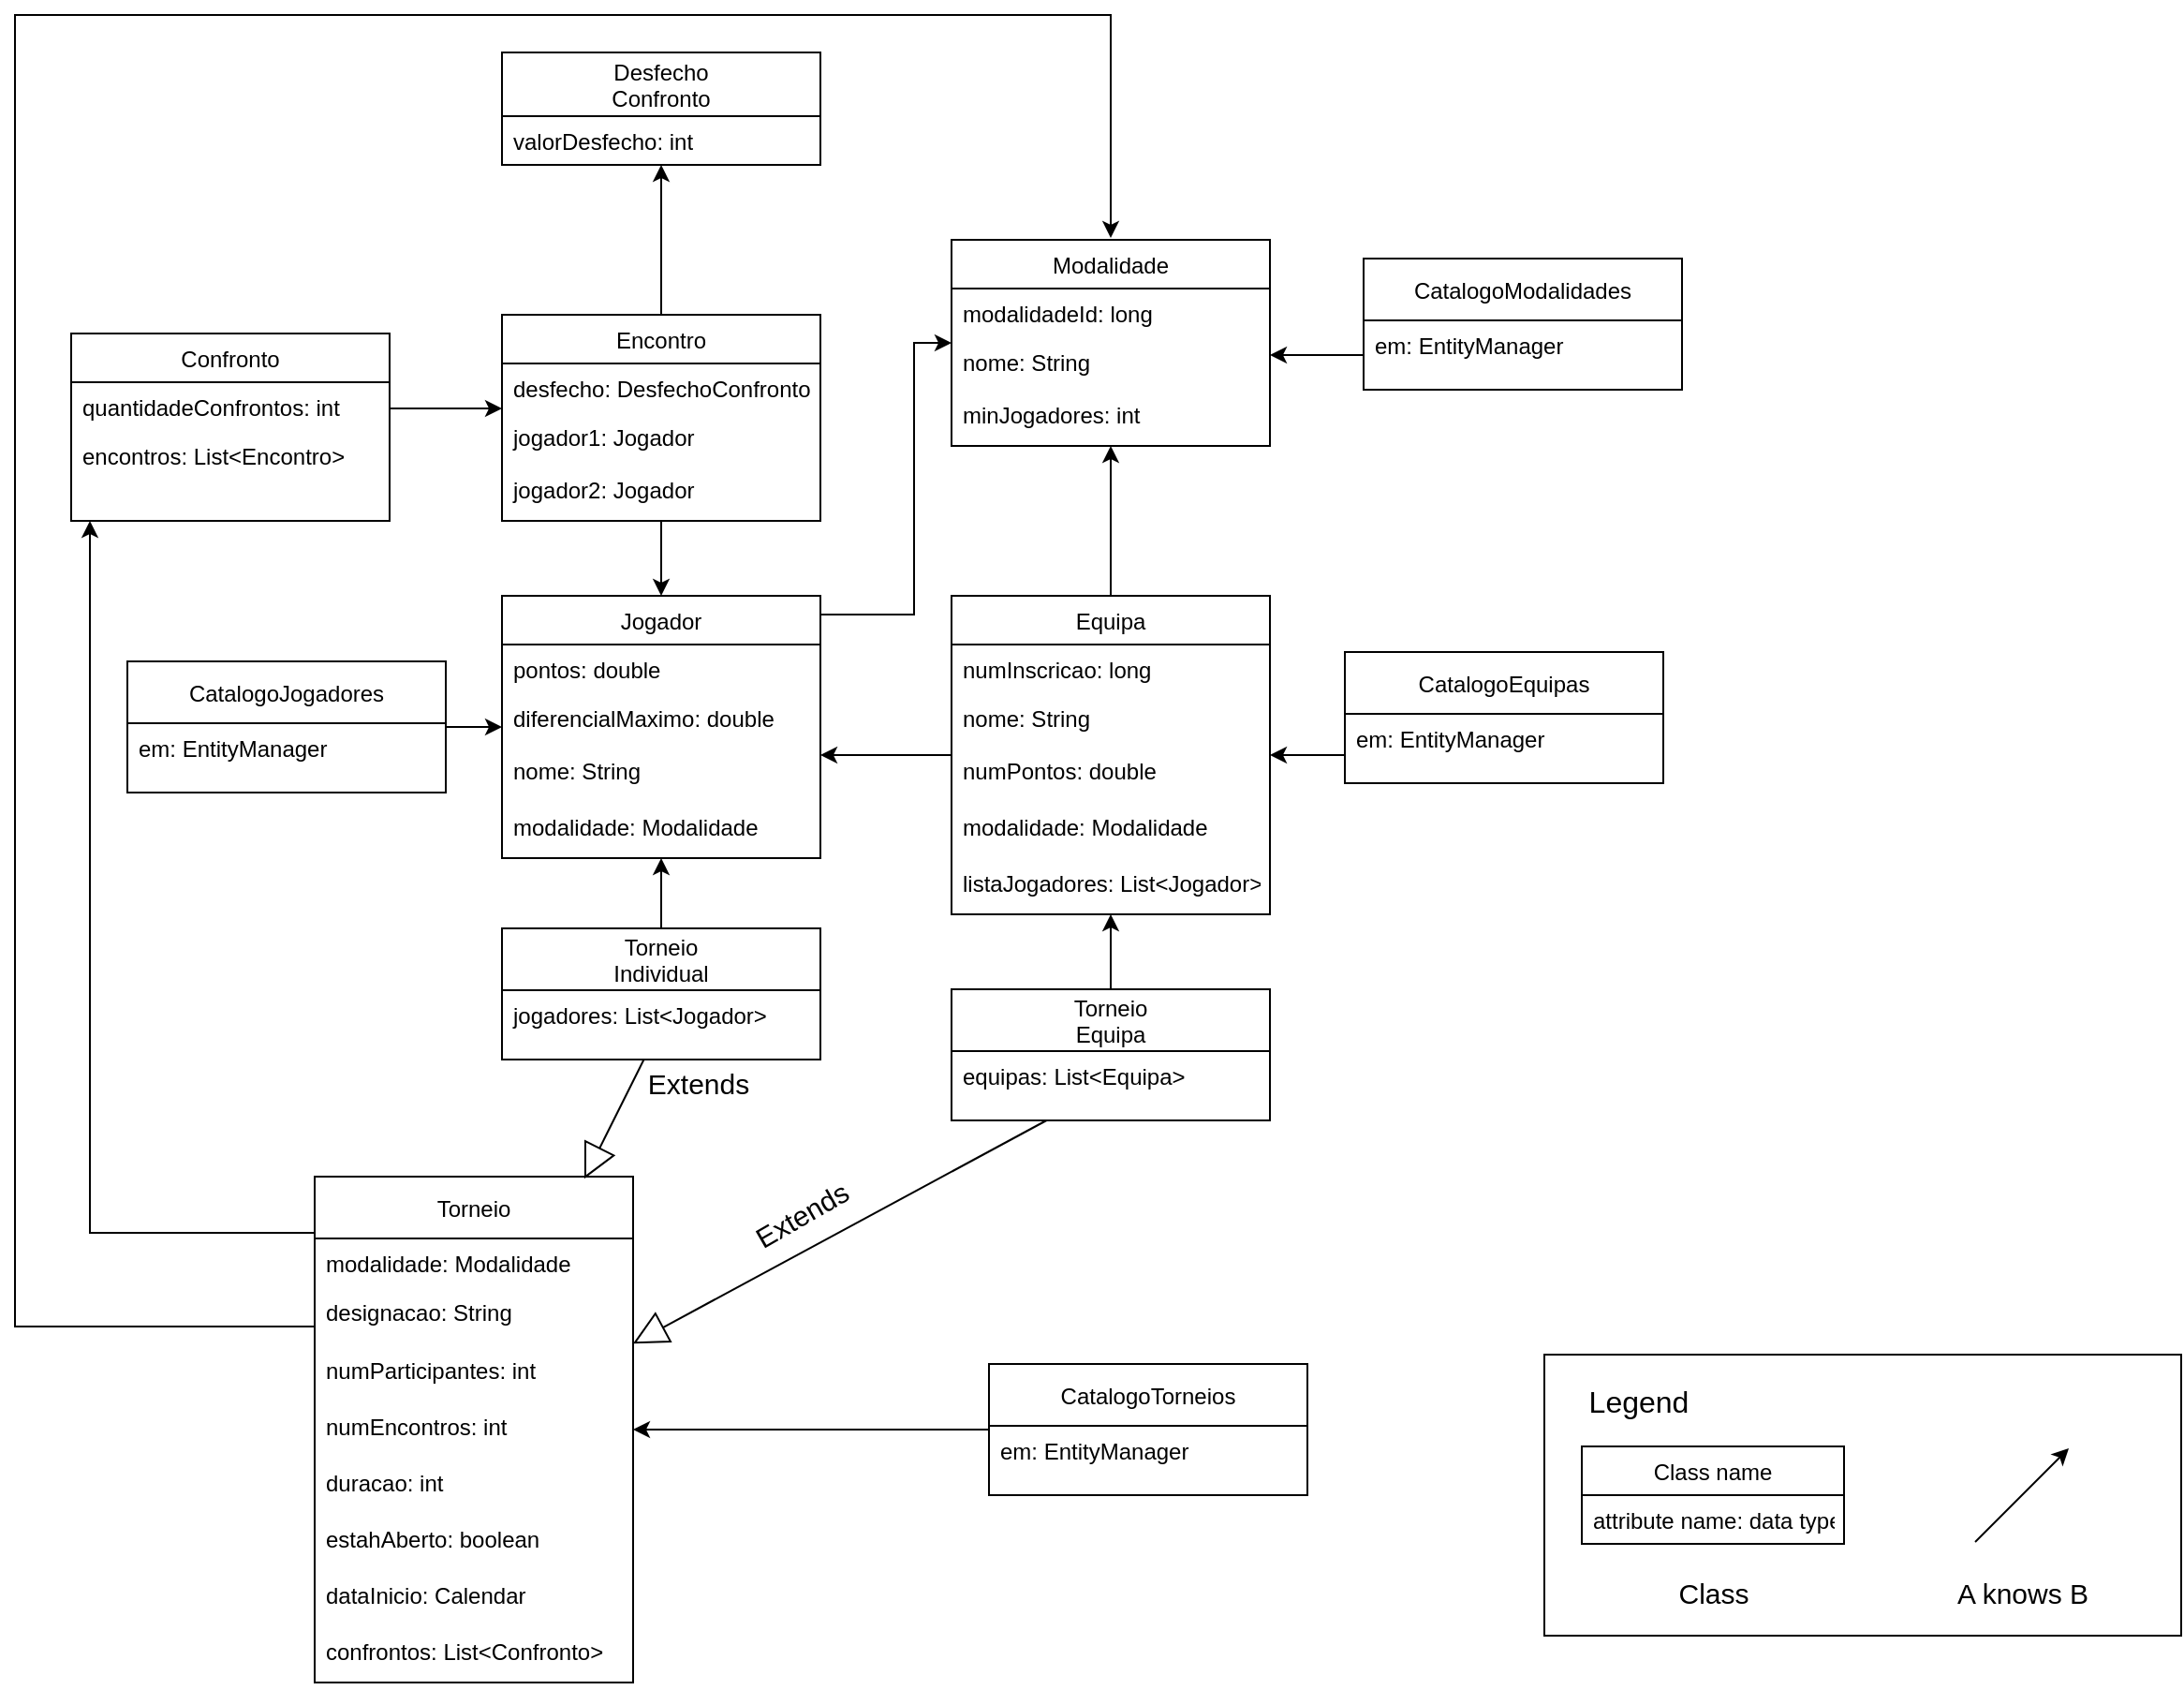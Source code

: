 <mxfile version="12.2.2" type="device" pages="1"><diagram id="XiVN4Au1l-3aV5AUfQ8f" name="Page-1"><mxGraphModel dx="2847" dy="1730" grid="1" gridSize="10" guides="1" tooltips="1" connect="1" arrows="1" fold="1" page="1" pageScale="1" pageWidth="827" pageHeight="1169" math="0" shadow="0"><root><mxCell id="0"/><mxCell id="1" parent="0"/><mxCell id="GoJg2HWxyCZba-szuBlO-3" value="Confronto" style="swimlane;fontStyle=0;childLayout=stackLayout;horizontal=1;startSize=26;fillColor=none;horizontalStack=0;resizeParent=1;resizeParentMax=0;resizeLast=0;collapsible=1;marginBottom=0;" parent="1" vertex="1"><mxGeometry x="40" y="210" width="170" height="100" as="geometry"><mxRectangle x="70" y="50" width="90" height="26" as="alternateBounds"/></mxGeometry></mxCell><mxCell id="GoJg2HWxyCZba-szuBlO-5" value="quantidadeConfrontos: int" style="text;strokeColor=none;fillColor=none;align=left;verticalAlign=top;spacingLeft=4;spacingRight=4;overflow=hidden;rotatable=0;points=[[0,0.5],[1,0.5]];portConstraint=eastwest;" parent="GoJg2HWxyCZba-szuBlO-3" vertex="1"><mxGeometry y="26" width="170" height="26" as="geometry"/></mxCell><mxCell id="GoJg2HWxyCZba-szuBlO-6" value="encontros: List&lt;Encontro&gt;" style="text;strokeColor=none;fillColor=none;align=left;verticalAlign=top;spacingLeft=4;spacingRight=4;overflow=hidden;rotatable=0;points=[[0,0.5],[1,0.5]];portConstraint=eastwest;" parent="GoJg2HWxyCZba-szuBlO-3" vertex="1"><mxGeometry y="52" width="170" height="48" as="geometry"/></mxCell><mxCell id="GoJg2HWxyCZba-szuBlO-61" style="edgeStyle=orthogonalEdgeStyle;rounded=0;comic=0;orthogonalLoop=1;jettySize=auto;html=1;" parent="1" source="GoJg2HWxyCZba-szuBlO-8" target="GoJg2HWxyCZba-szuBlO-20" edge="1"><mxGeometry relative="1" as="geometry"/></mxCell><mxCell id="GoJg2HWxyCZba-szuBlO-63" style="edgeStyle=orthogonalEdgeStyle;rounded=0;comic=0;orthogonalLoop=1;jettySize=auto;html=1;" parent="1" source="GoJg2HWxyCZba-szuBlO-8" target="GoJg2HWxyCZba-szuBlO-11" edge="1"><mxGeometry relative="1" as="geometry"/></mxCell><mxCell id="GoJg2HWxyCZba-szuBlO-8" value="Encontro" style="swimlane;fontStyle=0;childLayout=stackLayout;horizontal=1;startSize=26;fillColor=none;horizontalStack=0;resizeParent=1;resizeParentMax=0;resizeLast=0;collapsible=1;marginBottom=0;" parent="1" vertex="1"><mxGeometry x="270" y="200" width="170" height="110" as="geometry"><mxRectangle x="70" y="50" width="90" height="26" as="alternateBounds"/></mxGeometry></mxCell><mxCell id="GoJg2HWxyCZba-szuBlO-9" value="desfecho: DesfechoConfronto" style="text;strokeColor=none;fillColor=none;align=left;verticalAlign=top;spacingLeft=4;spacingRight=4;overflow=hidden;rotatable=0;points=[[0,0.5],[1,0.5]];portConstraint=eastwest;" parent="GoJg2HWxyCZba-szuBlO-8" vertex="1"><mxGeometry y="26" width="170" height="26" as="geometry"/></mxCell><mxCell id="GoJg2HWxyCZba-szuBlO-10" value="jogador1: Jogador" style="text;strokeColor=none;fillColor=none;align=left;verticalAlign=top;spacingLeft=4;spacingRight=4;overflow=hidden;rotatable=0;points=[[0,0.5],[1,0.5]];portConstraint=eastwest;" parent="GoJg2HWxyCZba-szuBlO-8" vertex="1"><mxGeometry y="52" width="170" height="28" as="geometry"/></mxCell><mxCell id="y0goqzu2pzpsVDNT2wr9-2" value="jogador2: Jogador" style="text;strokeColor=none;fillColor=none;align=left;verticalAlign=top;spacingLeft=4;spacingRight=4;overflow=hidden;rotatable=0;points=[[0,0.5],[1,0.5]];portConstraint=eastwest;" parent="GoJg2HWxyCZba-szuBlO-8" vertex="1"><mxGeometry y="80" width="170" height="30" as="geometry"/></mxCell><mxCell id="GoJg2HWxyCZba-szuBlO-66" style="edgeStyle=orthogonalEdgeStyle;rounded=0;comic=0;orthogonalLoop=1;jettySize=auto;html=1;" parent="1" source="GoJg2HWxyCZba-szuBlO-11" target="GoJg2HWxyCZba-szuBlO-26" edge="1"><mxGeometry relative="1" as="geometry"><Array as="points"><mxPoint x="490" y="360"/><mxPoint x="490" y="215"/></Array></mxGeometry></mxCell><mxCell id="GoJg2HWxyCZba-szuBlO-11" value="Jogador" style="swimlane;fontStyle=0;childLayout=stackLayout;horizontal=1;startSize=26;fillColor=none;horizontalStack=0;resizeParent=1;resizeParentMax=0;resizeLast=0;collapsible=1;marginBottom=0;" parent="1" vertex="1"><mxGeometry x="270" y="350" width="170" height="140" as="geometry"><mxRectangle x="70" y="50" width="90" height="26" as="alternateBounds"/></mxGeometry></mxCell><mxCell id="GoJg2HWxyCZba-szuBlO-12" value="pontos: double" style="text;strokeColor=none;fillColor=none;align=left;verticalAlign=top;spacingLeft=4;spacingRight=4;overflow=hidden;rotatable=0;points=[[0,0.5],[1,0.5]];portConstraint=eastwest;" parent="GoJg2HWxyCZba-szuBlO-11" vertex="1"><mxGeometry y="26" width="170" height="26" as="geometry"/></mxCell><mxCell id="GoJg2HWxyCZba-szuBlO-13" value="diferencialMaximo: double" style="text;strokeColor=none;fillColor=none;align=left;verticalAlign=top;spacingLeft=4;spacingRight=4;overflow=hidden;rotatable=0;points=[[0,0.5],[1,0.5]];portConstraint=eastwest;" parent="GoJg2HWxyCZba-szuBlO-11" vertex="1"><mxGeometry y="52" width="170" height="28" as="geometry"/></mxCell><mxCell id="y0goqzu2pzpsVDNT2wr9-7" value="nome: String" style="text;strokeColor=none;fillColor=none;align=left;verticalAlign=top;spacingLeft=4;spacingRight=4;overflow=hidden;rotatable=0;points=[[0,0.5],[1,0.5]];portConstraint=eastwest;" parent="GoJg2HWxyCZba-szuBlO-11" vertex="1"><mxGeometry y="80" width="170" height="30" as="geometry"/></mxCell><mxCell id="y0goqzu2pzpsVDNT2wr9-6" value="modalidade: Modalidade" style="text;strokeColor=none;fillColor=none;align=left;verticalAlign=top;spacingLeft=4;spacingRight=4;overflow=hidden;rotatable=0;points=[[0,0.5],[1,0.5]];portConstraint=eastwest;" parent="GoJg2HWxyCZba-szuBlO-11" vertex="1"><mxGeometry y="110" width="170" height="30" as="geometry"/></mxCell><mxCell id="GoJg2HWxyCZba-szuBlO-60" style="edgeStyle=orthogonalEdgeStyle;rounded=0;comic=0;orthogonalLoop=1;jettySize=auto;html=1;" parent="1" source="GoJg2HWxyCZba-szuBlO-14" target="GoJg2HWxyCZba-szuBlO-11" edge="1"><mxGeometry relative="1" as="geometry"/></mxCell><mxCell id="GoJg2HWxyCZba-szuBlO-14" value="Torneio&#10;Individual" style="swimlane;fontStyle=0;childLayout=stackLayout;horizontal=1;startSize=33;fillColor=none;horizontalStack=0;resizeParent=1;resizeParentMax=0;resizeLast=0;collapsible=1;marginBottom=0;" parent="1" vertex="1"><mxGeometry x="270" y="527.5" width="170" height="70" as="geometry"><mxRectangle x="70" y="50" width="90" height="26" as="alternateBounds"/></mxGeometry></mxCell><mxCell id="GoJg2HWxyCZba-szuBlO-16" value="jogadores: List&lt;Jogador&gt;" style="text;strokeColor=none;fillColor=none;align=left;verticalAlign=top;spacingLeft=4;spacingRight=4;overflow=hidden;rotatable=0;points=[[0,0.5],[1,0.5]];portConstraint=eastwest;" parent="GoJg2HWxyCZba-szuBlO-14" vertex="1"><mxGeometry y="33" width="170" height="37" as="geometry"/></mxCell><mxCell id="GoJg2HWxyCZba-szuBlO-20" value="Desfecho&#10;Confronto" style="swimlane;fontStyle=0;childLayout=stackLayout;horizontal=1;startSize=34;fillColor=none;horizontalStack=0;resizeParent=1;resizeParentMax=0;resizeLast=0;collapsible=1;marginBottom=0;" parent="1" vertex="1"><mxGeometry x="270" y="60" width="170" height="60" as="geometry"><mxRectangle x="70" y="50" width="90" height="26" as="alternateBounds"/></mxGeometry></mxCell><mxCell id="GoJg2HWxyCZba-szuBlO-21" value="valorDesfecho: int" style="text;strokeColor=none;fillColor=none;align=left;verticalAlign=top;spacingLeft=4;spacingRight=4;overflow=hidden;rotatable=0;points=[[0,0.5],[1,0.5]];portConstraint=eastwest;" parent="GoJg2HWxyCZba-szuBlO-20" vertex="1"><mxGeometry y="34" width="170" height="26" as="geometry"/></mxCell><mxCell id="GoJg2HWxyCZba-szuBlO-57" style="edgeStyle=orthogonalEdgeStyle;rounded=0;comic=0;orthogonalLoop=1;jettySize=auto;html=1;" parent="1" source="GoJg2HWxyCZba-szuBlO-23" target="GoJg2HWxyCZba-szuBlO-11" edge="1"><mxGeometry relative="1" as="geometry"><Array as="points"><mxPoint x="460" y="435"/><mxPoint x="460" y="435"/></Array></mxGeometry></mxCell><mxCell id="GoJg2HWxyCZba-szuBlO-58" style="edgeStyle=orthogonalEdgeStyle;rounded=0;comic=0;orthogonalLoop=1;jettySize=auto;html=1;" parent="1" source="GoJg2HWxyCZba-szuBlO-23" target="GoJg2HWxyCZba-szuBlO-26" edge="1"><mxGeometry relative="1" as="geometry"/></mxCell><mxCell id="GoJg2HWxyCZba-szuBlO-23" value="Equipa" style="swimlane;fontStyle=0;childLayout=stackLayout;horizontal=1;startSize=26;fillColor=none;horizontalStack=0;resizeParent=1;resizeParentMax=0;resizeLast=0;collapsible=1;marginBottom=0;" parent="1" vertex="1"><mxGeometry x="510" y="350" width="170" height="170" as="geometry"><mxRectangle x="70" y="50" width="90" height="26" as="alternateBounds"/></mxGeometry></mxCell><mxCell id="GoJg2HWxyCZba-szuBlO-24" value="numInscricao: long" style="text;strokeColor=none;fillColor=none;align=left;verticalAlign=top;spacingLeft=4;spacingRight=4;overflow=hidden;rotatable=0;points=[[0,0.5],[1,0.5]];portConstraint=eastwest;" parent="GoJg2HWxyCZba-szuBlO-23" vertex="1"><mxGeometry y="26" width="170" height="26" as="geometry"/></mxCell><mxCell id="GoJg2HWxyCZba-szuBlO-25" value="nome: String" style="text;strokeColor=none;fillColor=none;align=left;verticalAlign=top;spacingLeft=4;spacingRight=4;overflow=hidden;rotatable=0;points=[[0,0.5],[1,0.5]];portConstraint=eastwest;" parent="GoJg2HWxyCZba-szuBlO-23" vertex="1"><mxGeometry y="52" width="170" height="28" as="geometry"/></mxCell><mxCell id="y0goqzu2pzpsVDNT2wr9-9" value="numPontos: double" style="text;strokeColor=none;fillColor=none;align=left;verticalAlign=top;spacingLeft=4;spacingRight=4;overflow=hidden;rotatable=0;points=[[0,0.5],[1,0.5]];portConstraint=eastwest;" parent="GoJg2HWxyCZba-szuBlO-23" vertex="1"><mxGeometry y="80" width="170" height="30" as="geometry"/></mxCell><mxCell id="y0goqzu2pzpsVDNT2wr9-11" value="modalidade: Modalidade" style="text;strokeColor=none;fillColor=none;align=left;verticalAlign=top;spacingLeft=4;spacingRight=4;overflow=hidden;rotatable=0;points=[[0,0.5],[1,0.5]];portConstraint=eastwest;" parent="GoJg2HWxyCZba-szuBlO-23" vertex="1"><mxGeometry y="110" width="170" height="30" as="geometry"/></mxCell><mxCell id="y0goqzu2pzpsVDNT2wr9-10" value="listaJogadores: List&lt;Jogador&gt;" style="text;strokeColor=none;fillColor=none;align=left;verticalAlign=top;spacingLeft=4;spacingRight=4;overflow=hidden;rotatable=0;points=[[0,0.5],[1,0.5]];portConstraint=eastwest;" parent="GoJg2HWxyCZba-szuBlO-23" vertex="1"><mxGeometry y="140" width="170" height="30" as="geometry"/></mxCell><mxCell id="GoJg2HWxyCZba-szuBlO-26" value="Modalidade" style="swimlane;fontStyle=0;childLayout=stackLayout;horizontal=1;startSize=26;fillColor=none;horizontalStack=0;resizeParent=1;resizeParentMax=0;resizeLast=0;collapsible=1;marginBottom=0;" parent="1" vertex="1"><mxGeometry x="510" y="160" width="170" height="110" as="geometry"><mxRectangle x="70" y="50" width="90" height="26" as="alternateBounds"/></mxGeometry></mxCell><mxCell id="GoJg2HWxyCZba-szuBlO-27" value="modalidadeId: long" style="text;strokeColor=none;fillColor=none;align=left;verticalAlign=top;spacingLeft=4;spacingRight=4;overflow=hidden;rotatable=0;points=[[0,0.5],[1,0.5]];portConstraint=eastwest;" parent="GoJg2HWxyCZba-szuBlO-26" vertex="1"><mxGeometry y="26" width="170" height="26" as="geometry"/></mxCell><mxCell id="GoJg2HWxyCZba-szuBlO-28" value="nome: String" style="text;strokeColor=none;fillColor=none;align=left;verticalAlign=top;spacingLeft=4;spacingRight=4;overflow=hidden;rotatable=0;points=[[0,0.5],[1,0.5]];portConstraint=eastwest;" parent="GoJg2HWxyCZba-szuBlO-26" vertex="1"><mxGeometry y="52" width="170" height="28" as="geometry"/></mxCell><mxCell id="y0goqzu2pzpsVDNT2wr9-3" value="minJogadores: int" style="text;strokeColor=none;fillColor=none;align=left;verticalAlign=top;spacingLeft=4;spacingRight=4;overflow=hidden;rotatable=0;points=[[0,0.5],[1,0.5]];portConstraint=eastwest;" parent="GoJg2HWxyCZba-szuBlO-26" vertex="1"><mxGeometry y="80" width="170" height="30" as="geometry"/></mxCell><mxCell id="GoJg2HWxyCZba-szuBlO-59" style="edgeStyle=orthogonalEdgeStyle;rounded=0;comic=0;orthogonalLoop=1;jettySize=auto;html=1;" parent="1" source="GoJg2HWxyCZba-szuBlO-29" target="GoJg2HWxyCZba-szuBlO-23" edge="1"><mxGeometry relative="1" as="geometry"/></mxCell><mxCell id="GoJg2HWxyCZba-szuBlO-29" value="Torneio&#10;Equipa" style="swimlane;fontStyle=0;childLayout=stackLayout;horizontal=1;startSize=33;fillColor=none;horizontalStack=0;resizeParent=1;resizeParentMax=0;resizeLast=0;collapsible=1;marginBottom=0;" parent="1" vertex="1"><mxGeometry x="510" y="560" width="170" height="70" as="geometry"><mxRectangle x="70" y="50" width="90" height="26" as="alternateBounds"/></mxGeometry></mxCell><mxCell id="GoJg2HWxyCZba-szuBlO-31" value="equipas: List&lt;Equipa&gt;" style="text;strokeColor=none;fillColor=none;align=left;verticalAlign=top;spacingLeft=4;spacingRight=4;overflow=hidden;rotatable=0;points=[[0,0.5],[1,0.5]];portConstraint=eastwest;" parent="GoJg2HWxyCZba-szuBlO-29" vertex="1"><mxGeometry y="33" width="170" height="37" as="geometry"/></mxCell><mxCell id="GoJg2HWxyCZba-szuBlO-65" style="edgeStyle=orthogonalEdgeStyle;rounded=0;comic=0;orthogonalLoop=1;jettySize=auto;html=1;targetPerimeterSpacing=1;" parent="1" source="GoJg2HWxyCZba-szuBlO-32" target="GoJg2HWxyCZba-szuBlO-26" edge="1"><mxGeometry relative="1" as="geometry"><Array as="points"><mxPoint x="10" y="740"/><mxPoint x="10" y="40"/><mxPoint x="595" y="40"/></Array></mxGeometry></mxCell><mxCell id="GoJg2HWxyCZba-szuBlO-32" value="Torneio" style="swimlane;fontStyle=0;childLayout=stackLayout;horizontal=1;startSize=33;fillColor=none;horizontalStack=0;resizeParent=1;resizeParentMax=0;resizeLast=0;collapsible=1;marginBottom=0;" parent="1" vertex="1"><mxGeometry x="170" y="660" width="170" height="270" as="geometry"><mxRectangle x="70" y="50" width="90" height="26" as="alternateBounds"/></mxGeometry></mxCell><mxCell id="GoJg2HWxyCZba-szuBlO-33" value="modalidade: Modalidade" style="text;strokeColor=none;fillColor=none;align=left;verticalAlign=top;spacingLeft=4;spacingRight=4;overflow=hidden;rotatable=0;points=[[0,0.5],[1,0.5]];portConstraint=eastwest;" parent="GoJg2HWxyCZba-szuBlO-32" vertex="1"><mxGeometry y="33" width="170" height="26" as="geometry"/></mxCell><mxCell id="GoJg2HWxyCZba-szuBlO-34" value="designacao: String" style="text;strokeColor=none;fillColor=none;align=left;verticalAlign=top;spacingLeft=4;spacingRight=4;overflow=hidden;rotatable=0;points=[[0,0.5],[1,0.5]];portConstraint=eastwest;" parent="GoJg2HWxyCZba-szuBlO-32" vertex="1"><mxGeometry y="59" width="170" height="31" as="geometry"/></mxCell><mxCell id="y0goqzu2pzpsVDNT2wr9-12" value="numParticipantes: int" style="text;strokeColor=none;fillColor=none;align=left;verticalAlign=top;spacingLeft=4;spacingRight=4;overflow=hidden;rotatable=0;points=[[0,0.5],[1,0.5]];portConstraint=eastwest;" parent="GoJg2HWxyCZba-szuBlO-32" vertex="1"><mxGeometry y="90" width="170" height="30" as="geometry"/></mxCell><mxCell id="y0goqzu2pzpsVDNT2wr9-13" value="numEncontros: int" style="text;strokeColor=none;fillColor=none;align=left;verticalAlign=top;spacingLeft=4;spacingRight=4;overflow=hidden;rotatable=0;points=[[0,0.5],[1,0.5]];portConstraint=eastwest;" parent="GoJg2HWxyCZba-szuBlO-32" vertex="1"><mxGeometry y="120" width="170" height="30" as="geometry"/></mxCell><mxCell id="y0goqzu2pzpsVDNT2wr9-15" value="duracao: int" style="text;strokeColor=none;fillColor=none;align=left;verticalAlign=top;spacingLeft=4;spacingRight=4;overflow=hidden;rotatable=0;points=[[0,0.5],[1,0.5]];portConstraint=eastwest;" parent="GoJg2HWxyCZba-szuBlO-32" vertex="1"><mxGeometry y="150" width="170" height="30" as="geometry"/></mxCell><mxCell id="y0goqzu2pzpsVDNT2wr9-16" value="estahAberto: boolean" style="text;strokeColor=none;fillColor=none;align=left;verticalAlign=top;spacingLeft=4;spacingRight=4;overflow=hidden;rotatable=0;points=[[0,0.5],[1,0.5]];portConstraint=eastwest;" parent="GoJg2HWxyCZba-szuBlO-32" vertex="1"><mxGeometry y="180" width="170" height="30" as="geometry"/></mxCell><mxCell id="y0goqzu2pzpsVDNT2wr9-14" value="dataInicio: Calendar" style="text;strokeColor=none;fillColor=none;align=left;verticalAlign=top;spacingLeft=4;spacingRight=4;overflow=hidden;rotatable=0;points=[[0,0.5],[1,0.5]];portConstraint=eastwest;" parent="GoJg2HWxyCZba-szuBlO-32" vertex="1"><mxGeometry y="210" width="170" height="30" as="geometry"/></mxCell><mxCell id="y0goqzu2pzpsVDNT2wr9-17" value="confrontos: List&lt;Confronto&gt;" style="text;strokeColor=none;fillColor=none;align=left;verticalAlign=top;spacingLeft=4;spacingRight=4;overflow=hidden;rotatable=0;points=[[0,0.5],[1,0.5]];portConstraint=eastwest;" parent="GoJg2HWxyCZba-szuBlO-32" vertex="1"><mxGeometry y="240" width="170" height="30" as="geometry"/></mxCell><mxCell id="GoJg2HWxyCZba-szuBlO-47" value="" style="endArrow=block;endSize=16;endFill=0;html=1;entryX=0.847;entryY=0.004;entryDx=0;entryDy=0;entryPerimeter=0;" parent="1" source="GoJg2HWxyCZba-szuBlO-16" target="GoJg2HWxyCZba-szuBlO-32" edge="1"><mxGeometry x="-0.25" y="-110" width="160" relative="1" as="geometry"><mxPoint x="410" y="640" as="sourcePoint"/><mxPoint x="380" y="693" as="targetPoint"/><mxPoint as="offset"/></mxGeometry></mxCell><mxCell id="GoJg2HWxyCZba-szuBlO-48" value="" style="endArrow=block;endSize=16;endFill=0;html=1;" parent="1" source="GoJg2HWxyCZba-szuBlO-31" target="GoJg2HWxyCZba-szuBlO-32" edge="1"><mxGeometry x="-0.25" y="-110" width="160" relative="1" as="geometry"><mxPoint x="560.221" y="610" as="sourcePoint"/><mxPoint x="600.393" y="649" as="targetPoint"/><mxPoint as="offset"/></mxGeometry></mxCell><mxCell id="GoJg2HWxyCZba-szuBlO-62" style="edgeStyle=orthogonalEdgeStyle;rounded=0;comic=0;orthogonalLoop=1;jettySize=auto;html=1;" parent="1" source="GoJg2HWxyCZba-szuBlO-5" target="GoJg2HWxyCZba-szuBlO-8" edge="1"><mxGeometry relative="1" as="geometry"><Array as="points"><mxPoint x="230" y="250"/><mxPoint x="230" y="250"/></Array></mxGeometry></mxCell><mxCell id="GoJg2HWxyCZba-szuBlO-64" style="edgeStyle=orthogonalEdgeStyle;rounded=0;comic=0;orthogonalLoop=1;jettySize=auto;html=1;" parent="1" source="GoJg2HWxyCZba-szuBlO-32" target="GoJg2HWxyCZba-szuBlO-3" edge="1"><mxGeometry relative="1" as="geometry"><Array as="points"><mxPoint x="50" y="690"/></Array></mxGeometry></mxCell><mxCell id="82NklyBJJ68mlZ-0GCxS-1" value="" style="rounded=0;whiteSpace=wrap;html=1;" parent="1" vertex="1"><mxGeometry x="826.5" y="755" width="340" height="150" as="geometry"/></mxCell><mxCell id="82NklyBJJ68mlZ-0GCxS-2" value="Class name" style="swimlane;fontStyle=0;childLayout=stackLayout;horizontal=1;startSize=26;fillColor=none;horizontalStack=0;resizeParent=1;resizeParentMax=0;resizeLast=0;collapsible=1;marginBottom=0;" parent="1" vertex="1"><mxGeometry x="846.5" y="804" width="140" height="52" as="geometry"/></mxCell><mxCell id="82NklyBJJ68mlZ-0GCxS-14" value="attribute name: data type" style="text;strokeColor=none;fillColor=none;align=left;verticalAlign=top;spacingLeft=4;spacingRight=4;overflow=hidden;rotatable=0;points=[[0,0.5],[1,0.5]];portConstraint=eastwest;" parent="82NklyBJJ68mlZ-0GCxS-2" vertex="1"><mxGeometry y="26" width="140" height="26" as="geometry"/></mxCell><mxCell id="82NklyBJJ68mlZ-0GCxS-6" value="Class" style="text;html=1;strokeColor=none;fillColor=none;align=center;verticalAlign=middle;whiteSpace=wrap;rounded=0;fontSize=15;" parent="1" vertex="1"><mxGeometry x="896.5" y="872" width="40" height="20" as="geometry"/></mxCell><mxCell id="82NklyBJJ68mlZ-0GCxS-7" value="Legend" style="text;html=1;strokeColor=none;fillColor=none;align=center;verticalAlign=middle;whiteSpace=wrap;rounded=0;fontSize=16;" parent="1" vertex="1"><mxGeometry x="846.5" y="765" width="60" height="30" as="geometry"/></mxCell><mxCell id="82NklyBJJ68mlZ-0GCxS-8" value="" style="endArrow=classic;html=1;fontSize=15;" parent="1" edge="1"><mxGeometry width="50" height="50" relative="1" as="geometry"><mxPoint x="1056.5" y="855" as="sourcePoint"/><mxPoint x="1106.5" y="805" as="targetPoint"/></mxGeometry></mxCell><mxCell id="82NklyBJJ68mlZ-0GCxS-9" value="A knows B" style="text;html=1;strokeColor=none;fillColor=none;align=center;verticalAlign=middle;whiteSpace=wrap;rounded=0;fontSize=15;" parent="1" vertex="1"><mxGeometry x="1026.5" y="872" width="110" height="20" as="geometry"/></mxCell><mxCell id="82NklyBJJ68mlZ-0GCxS-10" value="Extends" style="text;html=1;strokeColor=none;fillColor=none;align=center;verticalAlign=middle;whiteSpace=wrap;rounded=0;fontSize=15;rotation=-30;" parent="1" vertex="1"><mxGeometry x="410" y="670" width="40" height="20" as="geometry"/></mxCell><mxCell id="82NklyBJJ68mlZ-0GCxS-11" value="Extends" style="text;html=1;strokeColor=none;fillColor=none;align=center;verticalAlign=middle;whiteSpace=wrap;rounded=0;fontSize=15;" parent="1" vertex="1"><mxGeometry x="355" y="600" width="40" height="20" as="geometry"/></mxCell><mxCell id="bs9R8HQpBuN_IAYN75nd-7" style="edgeStyle=orthogonalEdgeStyle;rounded=0;orthogonalLoop=1;jettySize=auto;html=1;fontSize=18;" parent="1" source="bs9R8HQpBuN_IAYN75nd-5" target="GoJg2HWxyCZba-szuBlO-32" edge="1"><mxGeometry relative="1" as="geometry"/></mxCell><mxCell id="bs9R8HQpBuN_IAYN75nd-5" value="CatalogoTorneios" style="swimlane;fontStyle=0;childLayout=stackLayout;horizontal=1;startSize=33;fillColor=none;horizontalStack=0;resizeParent=1;resizeParentMax=0;resizeLast=0;collapsible=1;marginBottom=0;" parent="1" vertex="1"><mxGeometry x="530" y="760" width="170" height="70" as="geometry"><mxRectangle x="70" y="50" width="90" height="26" as="alternateBounds"/></mxGeometry></mxCell><mxCell id="bs9R8HQpBuN_IAYN75nd-6" value="em: EntityManager" style="text;strokeColor=none;fillColor=none;align=left;verticalAlign=top;spacingLeft=4;spacingRight=4;overflow=hidden;rotatable=0;points=[[0,0.5],[1,0.5]];portConstraint=eastwest;" parent="bs9R8HQpBuN_IAYN75nd-5" vertex="1"><mxGeometry y="33" width="170" height="37" as="geometry"/></mxCell><mxCell id="bs9R8HQpBuN_IAYN75nd-8" value="CatalogoModalidades" style="swimlane;fontStyle=0;childLayout=stackLayout;horizontal=1;startSize=33;fillColor=none;horizontalStack=0;resizeParent=1;resizeParentMax=0;resizeLast=0;collapsible=1;marginBottom=0;" parent="1" vertex="1"><mxGeometry x="730" y="170" width="170" height="70" as="geometry"><mxRectangle x="70" y="50" width="90" height="26" as="alternateBounds"/></mxGeometry></mxCell><mxCell id="bs9R8HQpBuN_IAYN75nd-9" value="em: EntityManager" style="text;strokeColor=none;fillColor=none;align=left;verticalAlign=top;spacingLeft=4;spacingRight=4;overflow=hidden;rotatable=0;points=[[0,0.5],[1,0.5]];portConstraint=eastwest;" parent="bs9R8HQpBuN_IAYN75nd-8" vertex="1"><mxGeometry y="33" width="170" height="37" as="geometry"/></mxCell><mxCell id="bs9R8HQpBuN_IAYN75nd-10" style="edgeStyle=orthogonalEdgeStyle;rounded=0;orthogonalLoop=1;jettySize=auto;html=1;fontSize=18;" parent="1" source="bs9R8HQpBuN_IAYN75nd-9" target="GoJg2HWxyCZba-szuBlO-26" edge="1"><mxGeometry relative="1" as="geometry"><Array as="points"><mxPoint x="670" y="212"/></Array></mxGeometry></mxCell><mxCell id="bs9R8HQpBuN_IAYN75nd-13" style="edgeStyle=orthogonalEdgeStyle;rounded=0;orthogonalLoop=1;jettySize=auto;html=1;fontSize=18;" parent="1" source="bs9R8HQpBuN_IAYN75nd-11" target="GoJg2HWxyCZba-szuBlO-11" edge="1"><mxGeometry relative="1" as="geometry"/></mxCell><mxCell id="bs9R8HQpBuN_IAYN75nd-11" value="CatalogoJogadores" style="swimlane;fontStyle=0;childLayout=stackLayout;horizontal=1;startSize=33;fillColor=none;horizontalStack=0;resizeParent=1;resizeParentMax=0;resizeLast=0;collapsible=1;marginBottom=0;" parent="1" vertex="1"><mxGeometry x="70" y="385" width="170" height="70" as="geometry"><mxRectangle x="70" y="50" width="90" height="26" as="alternateBounds"/></mxGeometry></mxCell><mxCell id="bs9R8HQpBuN_IAYN75nd-12" value="em: EntityManager" style="text;strokeColor=none;fillColor=none;align=left;verticalAlign=top;spacingLeft=4;spacingRight=4;overflow=hidden;rotatable=0;points=[[0,0.5],[1,0.5]];portConstraint=eastwest;" parent="bs9R8HQpBuN_IAYN75nd-11" vertex="1"><mxGeometry y="33" width="170" height="37" as="geometry"/></mxCell><mxCell id="bs9R8HQpBuN_IAYN75nd-17" value="CatalogoEquipas" style="swimlane;fontStyle=0;childLayout=stackLayout;horizontal=1;startSize=33;fillColor=none;horizontalStack=0;resizeParent=1;resizeParentMax=0;resizeLast=0;collapsible=1;marginBottom=0;" parent="1" vertex="1"><mxGeometry x="720" y="380" width="170" height="70" as="geometry"><mxRectangle x="70" y="50" width="90" height="26" as="alternateBounds"/></mxGeometry></mxCell><mxCell id="bs9R8HQpBuN_IAYN75nd-18" value="em: EntityManager" style="text;strokeColor=none;fillColor=none;align=left;verticalAlign=top;spacingLeft=4;spacingRight=4;overflow=hidden;rotatable=0;points=[[0,0.5],[1,0.5]];portConstraint=eastwest;" parent="bs9R8HQpBuN_IAYN75nd-17" vertex="1"><mxGeometry y="33" width="170" height="37" as="geometry"/></mxCell><mxCell id="bs9R8HQpBuN_IAYN75nd-19" style="edgeStyle=orthogonalEdgeStyle;rounded=0;orthogonalLoop=1;jettySize=auto;html=1;fontSize=18;" parent="1" source="bs9R8HQpBuN_IAYN75nd-18" target="GoJg2HWxyCZba-szuBlO-23" edge="1"><mxGeometry relative="1" as="geometry"><Array as="points"><mxPoint x="710" y="435"/><mxPoint x="710" y="435"/></Array></mxGeometry></mxCell></root></mxGraphModel></diagram></mxfile>